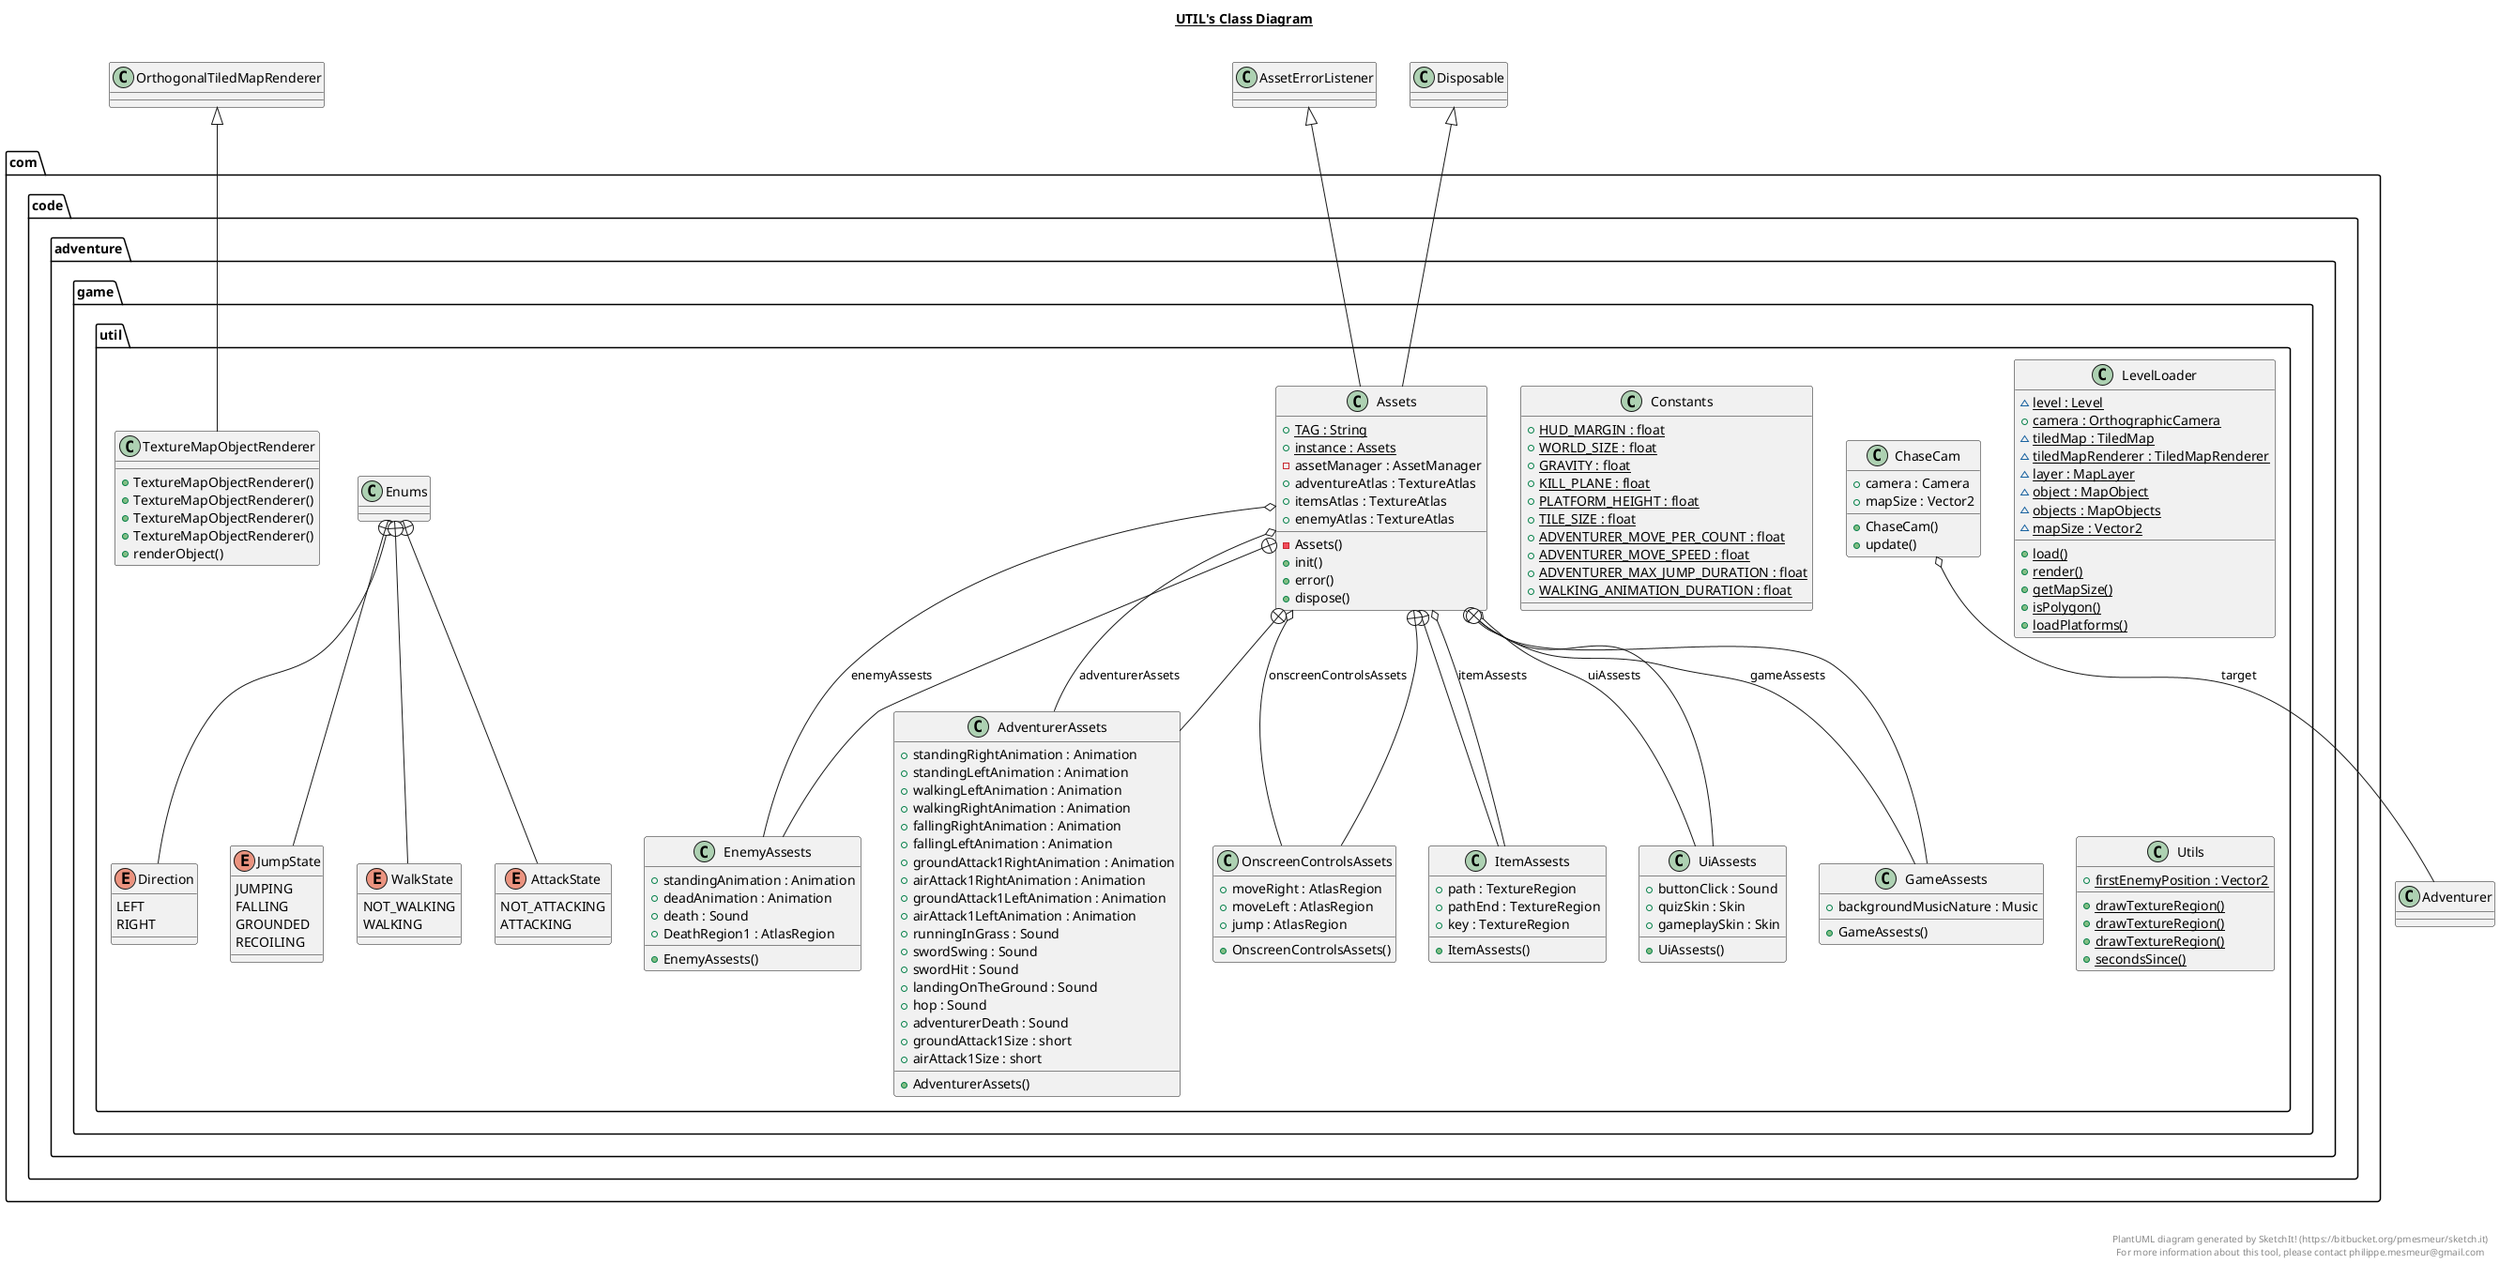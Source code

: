 @startuml

title __UTIL's Class Diagram__\n

  package com.code.adventure.game {
    package com.code.adventure.game.util {
      class Assets {
          {static} + TAG : String
          {static} + instance : Assets
          - assetManager : AssetManager
          + adventureAtlas : TextureAtlas
          + itemsAtlas : TextureAtlas
          + enemyAtlas : TextureAtlas
          - Assets()
          + init()
          + error()
          + dispose()
      }
    }
  }
  

  package com.code.adventure.game {
    package com.code.adventure.game.util {
      class UiAssests {
          + buttonClick : Sound
          + quizSkin : Skin
          + gameplaySkin : Skin
          + UiAssests()
      }
    }
  }
  

  package com.code.adventure.game {
    package com.code.adventure.game.util {
      class GameAssests {
          + backgroundMusicNature : Music
          + GameAssests()
      }
    }
  }
  

  package com.code.adventure.game {
    package com.code.adventure.game.util {
      class ItemAssests {
          + path : TextureRegion
          + pathEnd : TextureRegion
          + key : TextureRegion
          + ItemAssests()
      }
    }
  }
  

  package com.code.adventure.game {
    package com.code.adventure.game.util {
      class EnemyAssests {
          + standingAnimation : Animation
          + deadAnimation : Animation
          + death : Sound
          + DeathRegion1 : AtlasRegion
          + EnemyAssests()
      }
    }
  }
  

  package com.code.adventure.game {
    package com.code.adventure.game.util {
      class AdventurerAssets {
          + standingRightAnimation : Animation
          + standingLeftAnimation : Animation
          + walkingLeftAnimation : Animation
          + walkingRightAnimation : Animation
          + fallingRightAnimation : Animation
          + fallingLeftAnimation : Animation
          + groundAttack1RightAnimation : Animation
          + airAttack1RightAnimation : Animation
          + groundAttack1LeftAnimation : Animation
          + airAttack1LeftAnimation : Animation
          + runningInGrass : Sound
          + swordSwing : Sound
          + swordHit : Sound
          + landingOnTheGround : Sound
          + hop : Sound
          + adventurerDeath : Sound
          + groundAttack1Size : short
          + airAttack1Size : short
          + AdventurerAssets()
      }
    }
  }
  

  package com.code.adventure.game {
    package com.code.adventure.game.util {
      class OnscreenControlsAssets {
          + moveRight : AtlasRegion
          + moveLeft : AtlasRegion
          + jump : AtlasRegion
          + OnscreenControlsAssets()
      }
    }
  }
  

  package com.code.adventure.game {
    package com.code.adventure.game.util {
      class ChaseCam {
          + camera : Camera
          + mapSize : Vector2
          + ChaseCam()
          + update()
      }
    }
  }
  

  package com.code.adventure.game {
    package com.code.adventure.game.util {
      class Constants {
          {static} + HUD_MARGIN : float
          {static} + WORLD_SIZE : float
          {static} + GRAVITY : float
          {static} + KILL_PLANE : float
          {static} + PLATFORM_HEIGHT : float
          {static} + TILE_SIZE : float
          {static} + ADVENTURER_MOVE_PER_COUNT : float
          {static} + ADVENTURER_MOVE_SPEED : float
          {static} + ADVENTURER_MAX_JUMP_DURATION : float
          {static} + WALKING_ANIMATION_DURATION : float
      }
    }
  }
  

  package com.code.adventure.game {
    package com.code.adventure.game.util {
      class Enums {
      }
    }
  }
  

  package com.code.adventure.game {
    package com.code.adventure.game.util {
      enum AttackState {
        NOT_ATTACKING
        ATTACKING
      }
    }
  }
  

  package com.code.adventure.game {
    package com.code.adventure.game.util {
      enum Direction {
        LEFT
        RIGHT
      }
    }
  }
  

  package com.code.adventure.game {
    package com.code.adventure.game.util {
      enum JumpState {
        JUMPING
        FALLING
        GROUNDED
        RECOILING
      }
    }
  }
  

  package com.code.adventure.game {
    package com.code.adventure.game.util {
      enum WalkState {
        NOT_WALKING
        WALKING
      }
    }
  }
  

  package com.code.adventure.game {
    package com.code.adventure.game.util {
      class LevelLoader {
          {static} ~ level : Level
          {static} + camera : OrthographicCamera
          {static} ~ tiledMap : TiledMap
          {static} ~ tiledMapRenderer : TiledMapRenderer
          {static} ~ layer : MapLayer
          {static} ~ object : MapObject
          {static} ~ objects : MapObjects
          {static} ~ mapSize : Vector2
          {static} + load()
          {static} + render()
          {static} + getMapSize()
          {static} + isPolygon()
          {static} + loadPlatforms()
      }
    }
  }
  

  package com.code.adventure.game {
    package com.code.adventure.game.util {
      class TextureMapObjectRenderer {
          + TextureMapObjectRenderer()
          + TextureMapObjectRenderer()
          + TextureMapObjectRenderer()
          + TextureMapObjectRenderer()
          + renderObject()
      }
    }
  }
  

  package com.code.adventure.game {
    package com.code.adventure.game.util {
      class Utils {
          {static} + firstEnemyPosition : Vector2
          {static} + drawTextureRegion()
          {static} + drawTextureRegion()
          {static} + drawTextureRegion()
          {static} + secondsSince()
      }
    }
  }
  

  Assets -up-|> Disposable
  Assets -up-|> AssetErrorListener
  Assets o-- AdventurerAssets : adventurerAssets
  Assets o-- GameAssests : gameAssests
  Assets o-- UiAssests : uiAssests
  Assets o-- ItemAssests : itemAssests
  Assets o-- OnscreenControlsAssets : onscreenControlsAssets
  Assets o-- EnemyAssests : enemyAssests
  Assets +-down- UiAssests
  Assets +-down- GameAssests
  Assets +-down- ItemAssests
  Assets +-down- EnemyAssests
  Assets +-down- AdventurerAssets
  Assets +-down- OnscreenControlsAssets
  ChaseCam o-- Adventurer : target
  Enums +-down- AttackState
  Enums +-down- Direction
  Enums +-down- JumpState
  Enums +-down- WalkState
  TextureMapObjectRenderer -up-|> OrthogonalTiledMapRenderer


right footer


PlantUML diagram generated by SketchIt! (https://bitbucket.org/pmesmeur/sketch.it)
For more information about this tool, please contact philippe.mesmeur@gmail.com
endfooter

@enduml
